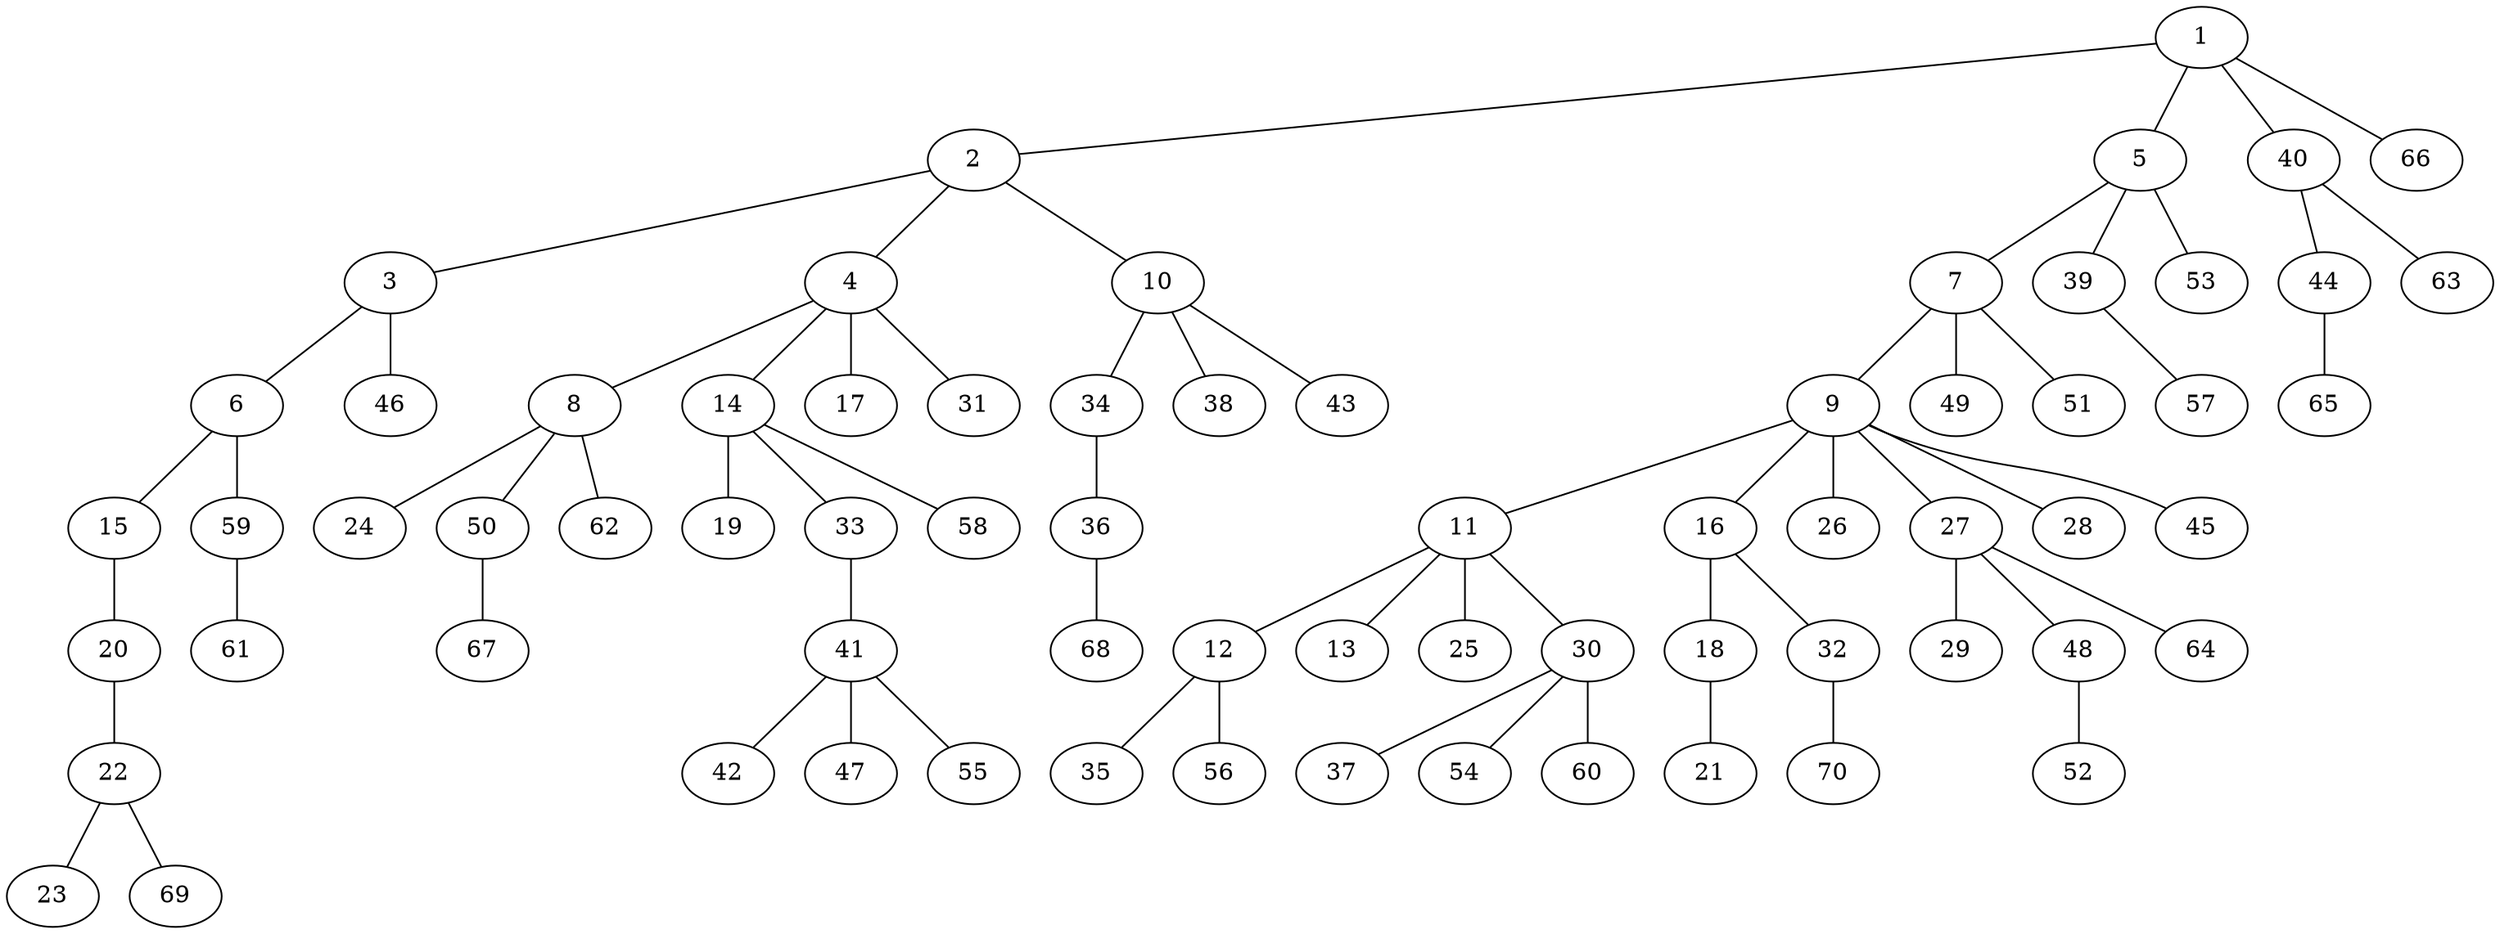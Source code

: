 graph graphname {1--2
1--5
1--40
1--66
2--3
2--4
2--10
3--6
3--46
4--8
4--14
4--17
4--31
5--7
5--39
5--53
6--15
6--59
7--9
7--49
7--51
8--24
8--50
8--62
9--11
9--16
9--26
9--27
9--28
9--45
10--34
10--38
10--43
11--12
11--13
11--25
11--30
12--35
12--56
14--19
14--33
14--58
15--20
16--18
16--32
18--21
20--22
22--23
22--69
27--29
27--48
27--64
30--37
30--54
30--60
32--70
33--41
34--36
36--68
39--57
40--44
40--63
41--42
41--47
41--55
44--65
48--52
50--67
59--61
}